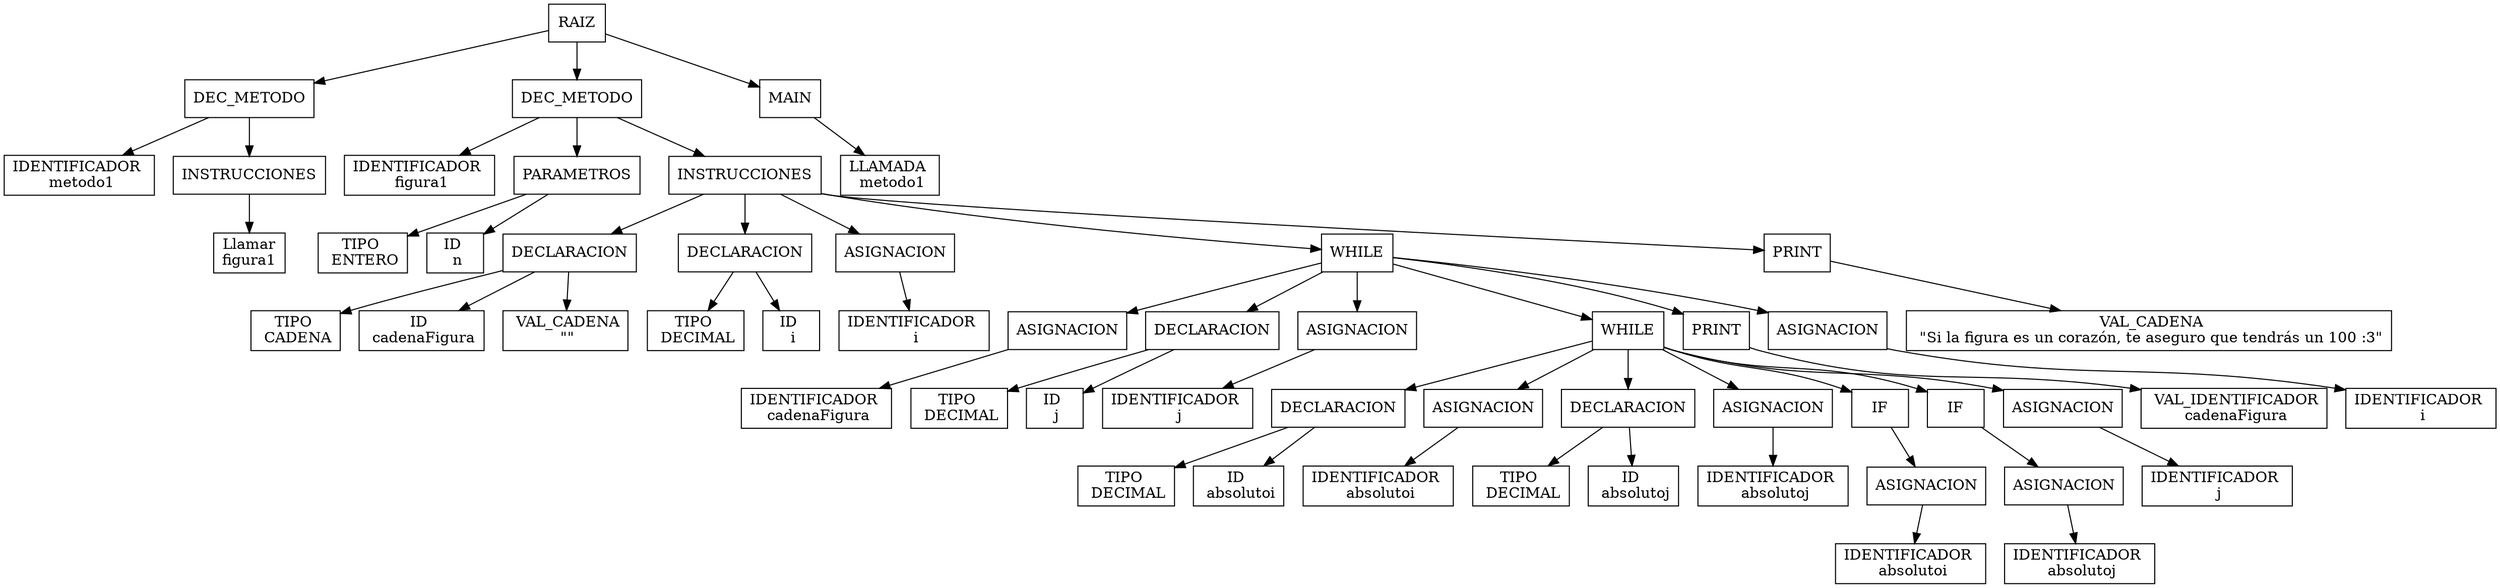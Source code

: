 digraph G {
node[shape="box"]Nodo0[label="RAIZ"];
Nodo1[label="DEC_METODO"];
Nodo0->Nodo1;
Nodo2[label="IDENTIFICADOR 
 metodo1"];
Nodo1->Nodo2;
Nodo3[label="INSTRUCCIONES"];
Nodo1->Nodo3;
Nodo4[label="Llamar
figura1"];
Nodo3->Nodo4;
Nodo5[label="DEC_METODO"];
Nodo0->Nodo5;
Nodo6[label="IDENTIFICADOR 
 figura1"];
Nodo5->Nodo6;
Nodo7[label="PARAMETROS"];
Nodo5->Nodo7;
Nodo8[label="TIPO 
 ENTERO"];
Nodo7->Nodo8;
Nodo9[label="ID 
 n"];
Nodo7->Nodo9;
Nodo10[label="INSTRUCCIONES"];
Nodo5->Nodo10;
Nodo11[label="DECLARACION"];
Nodo10->Nodo11;
Nodo12[label="TIPO 
 CADENA"];
Nodo11->Nodo12;
Nodo13[label="ID 
 cadenaFigura"];
Nodo11->Nodo13;
Nodo14[label=" VAL_CADENA
 \"\""];
Nodo11->Nodo14;
Nodo15[label="DECLARACION"];
Nodo10->Nodo15;
Nodo16[label="TIPO 
 DECIMAL"];
Nodo15->Nodo16;
Nodo17[label="ID 
 i"];
Nodo15->Nodo17;
Nodo18[label="ASIGNACION"];
Nodo10->Nodo18;
Nodo19[label="IDENTIFICADOR 
 i"];
Nodo18->Nodo19;
Nodo20[label="WHILE"];
Nodo10->Nodo20;
Nodo21[label="ASIGNACION"];
Nodo20->Nodo21;
Nodo22[label="IDENTIFICADOR 
 cadenaFigura"];
Nodo21->Nodo22;
Nodo23[label="DECLARACION"];
Nodo20->Nodo23;
Nodo24[label="TIPO 
 DECIMAL"];
Nodo23->Nodo24;
Nodo25[label="ID 
 j"];
Nodo23->Nodo25;
Nodo26[label="ASIGNACION"];
Nodo20->Nodo26;
Nodo27[label="IDENTIFICADOR 
 j"];
Nodo26->Nodo27;
Nodo28[label="WHILE"];
Nodo20->Nodo28;
Nodo29[label="DECLARACION"];
Nodo28->Nodo29;
Nodo30[label="TIPO 
 DECIMAL"];
Nodo29->Nodo30;
Nodo31[label="ID 
 absolutoi"];
Nodo29->Nodo31;
Nodo32[label="ASIGNACION"];
Nodo28->Nodo32;
Nodo33[label="IDENTIFICADOR 
 absolutoi"];
Nodo32->Nodo33;
Nodo34[label="DECLARACION"];
Nodo28->Nodo34;
Nodo35[label="TIPO 
 DECIMAL"];
Nodo34->Nodo35;
Nodo36[label="ID 
 absolutoj"];
Nodo34->Nodo36;
Nodo37[label="ASIGNACION"];
Nodo28->Nodo37;
Nodo38[label="IDENTIFICADOR 
 absolutoj"];
Nodo37->Nodo38;
Nodo39[label="IF"];
Nodo28->Nodo39;
Nodo40[label="ASIGNACION"];
Nodo39->Nodo40;
Nodo41[label="IDENTIFICADOR 
 absolutoi"];
Nodo40->Nodo41;
Nodo42[label="IF"];
Nodo28->Nodo42;
Nodo43[label="ASIGNACION"];
Nodo42->Nodo43;
Nodo44[label="IDENTIFICADOR 
 absolutoj"];
Nodo43->Nodo44;
Nodo45[label="ASIGNACION"];
Nodo28->Nodo45;
Nodo46[label="IDENTIFICADOR 
 j"];
Nodo45->Nodo46;
Nodo47[label="PRINT"];
Nodo20->Nodo47;
Nodo48[label=" VAL_IDENTIFICADOR
 cadenaFigura"];
Nodo47->Nodo48;
Nodo49[label="ASIGNACION"];
Nodo20->Nodo49;
Nodo50[label="IDENTIFICADOR 
 i"];
Nodo49->Nodo50;
Nodo51[label="PRINT"];
Nodo10->Nodo51;
Nodo52[label=" VAL_CADENA
 \"Si la figura es un corazón, te aseguro que tendrás un 100 :3\""];
Nodo51->Nodo52;
Nodo53[label="MAIN"];
Nodo0->Nodo53;
Nodo54[label="LLAMADA 
 metodo1"];
Nodo53->Nodo54;
}